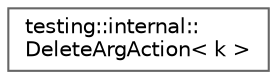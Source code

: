 digraph "Graphical Class Hierarchy"
{
 // LATEX_PDF_SIZE
  bgcolor="transparent";
  edge [fontname=Helvetica,fontsize=10,labelfontname=Helvetica,labelfontsize=10];
  node [fontname=Helvetica,fontsize=10,shape=box,height=0.2,width=0.4];
  rankdir="LR";
  Node0 [id="Node000000",label="testing::internal::\lDeleteArgAction\< k \>",height=0.2,width=0.4,color="grey40", fillcolor="white", style="filled",URL="$structtesting_1_1internal_1_1_delete_arg_action.html",tooltip=" "];
}
